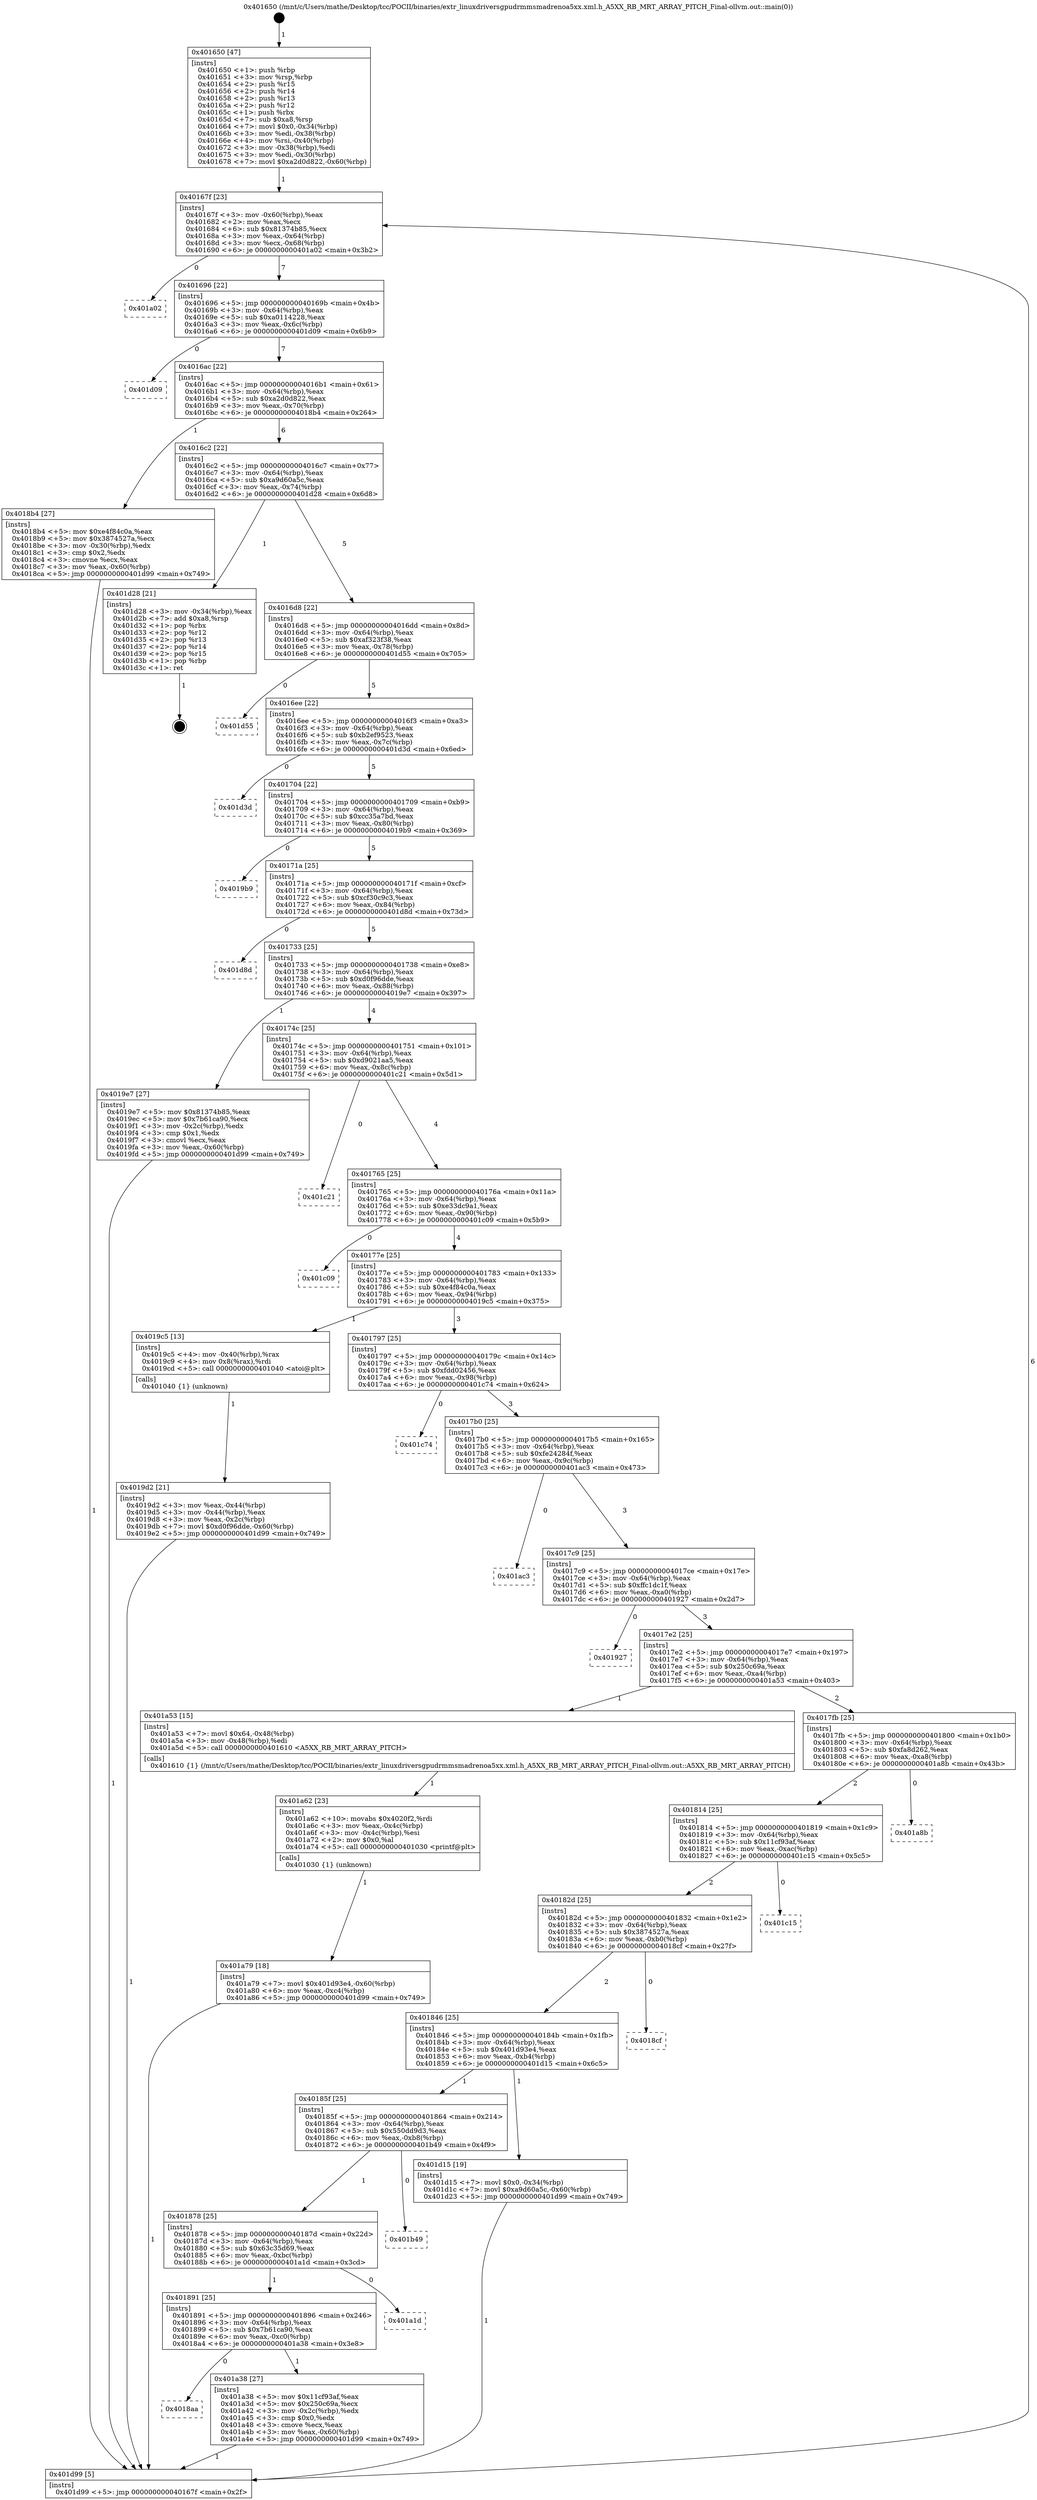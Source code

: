 digraph "0x401650" {
  label = "0x401650 (/mnt/c/Users/mathe/Desktop/tcc/POCII/binaries/extr_linuxdriversgpudrmmsmadrenoa5xx.xml.h_A5XX_RB_MRT_ARRAY_PITCH_Final-ollvm.out::main(0))"
  labelloc = "t"
  node[shape=record]

  Entry [label="",width=0.3,height=0.3,shape=circle,fillcolor=black,style=filled]
  "0x40167f" [label="{
     0x40167f [23]\l
     | [instrs]\l
     &nbsp;&nbsp;0x40167f \<+3\>: mov -0x60(%rbp),%eax\l
     &nbsp;&nbsp;0x401682 \<+2\>: mov %eax,%ecx\l
     &nbsp;&nbsp;0x401684 \<+6\>: sub $0x81374b85,%ecx\l
     &nbsp;&nbsp;0x40168a \<+3\>: mov %eax,-0x64(%rbp)\l
     &nbsp;&nbsp;0x40168d \<+3\>: mov %ecx,-0x68(%rbp)\l
     &nbsp;&nbsp;0x401690 \<+6\>: je 0000000000401a02 \<main+0x3b2\>\l
  }"]
  "0x401a02" [label="{
     0x401a02\l
  }", style=dashed]
  "0x401696" [label="{
     0x401696 [22]\l
     | [instrs]\l
     &nbsp;&nbsp;0x401696 \<+5\>: jmp 000000000040169b \<main+0x4b\>\l
     &nbsp;&nbsp;0x40169b \<+3\>: mov -0x64(%rbp),%eax\l
     &nbsp;&nbsp;0x40169e \<+5\>: sub $0xa0114228,%eax\l
     &nbsp;&nbsp;0x4016a3 \<+3\>: mov %eax,-0x6c(%rbp)\l
     &nbsp;&nbsp;0x4016a6 \<+6\>: je 0000000000401d09 \<main+0x6b9\>\l
  }"]
  Exit [label="",width=0.3,height=0.3,shape=circle,fillcolor=black,style=filled,peripheries=2]
  "0x401d09" [label="{
     0x401d09\l
  }", style=dashed]
  "0x4016ac" [label="{
     0x4016ac [22]\l
     | [instrs]\l
     &nbsp;&nbsp;0x4016ac \<+5\>: jmp 00000000004016b1 \<main+0x61\>\l
     &nbsp;&nbsp;0x4016b1 \<+3\>: mov -0x64(%rbp),%eax\l
     &nbsp;&nbsp;0x4016b4 \<+5\>: sub $0xa2d0d822,%eax\l
     &nbsp;&nbsp;0x4016b9 \<+3\>: mov %eax,-0x70(%rbp)\l
     &nbsp;&nbsp;0x4016bc \<+6\>: je 00000000004018b4 \<main+0x264\>\l
  }"]
  "0x401a79" [label="{
     0x401a79 [18]\l
     | [instrs]\l
     &nbsp;&nbsp;0x401a79 \<+7\>: movl $0x401d93e4,-0x60(%rbp)\l
     &nbsp;&nbsp;0x401a80 \<+6\>: mov %eax,-0xc4(%rbp)\l
     &nbsp;&nbsp;0x401a86 \<+5\>: jmp 0000000000401d99 \<main+0x749\>\l
  }"]
  "0x4018b4" [label="{
     0x4018b4 [27]\l
     | [instrs]\l
     &nbsp;&nbsp;0x4018b4 \<+5\>: mov $0xe4f84c0a,%eax\l
     &nbsp;&nbsp;0x4018b9 \<+5\>: mov $0x3874527a,%ecx\l
     &nbsp;&nbsp;0x4018be \<+3\>: mov -0x30(%rbp),%edx\l
     &nbsp;&nbsp;0x4018c1 \<+3\>: cmp $0x2,%edx\l
     &nbsp;&nbsp;0x4018c4 \<+3\>: cmovne %ecx,%eax\l
     &nbsp;&nbsp;0x4018c7 \<+3\>: mov %eax,-0x60(%rbp)\l
     &nbsp;&nbsp;0x4018ca \<+5\>: jmp 0000000000401d99 \<main+0x749\>\l
  }"]
  "0x4016c2" [label="{
     0x4016c2 [22]\l
     | [instrs]\l
     &nbsp;&nbsp;0x4016c2 \<+5\>: jmp 00000000004016c7 \<main+0x77\>\l
     &nbsp;&nbsp;0x4016c7 \<+3\>: mov -0x64(%rbp),%eax\l
     &nbsp;&nbsp;0x4016ca \<+5\>: sub $0xa9d60a5c,%eax\l
     &nbsp;&nbsp;0x4016cf \<+3\>: mov %eax,-0x74(%rbp)\l
     &nbsp;&nbsp;0x4016d2 \<+6\>: je 0000000000401d28 \<main+0x6d8\>\l
  }"]
  "0x401d99" [label="{
     0x401d99 [5]\l
     | [instrs]\l
     &nbsp;&nbsp;0x401d99 \<+5\>: jmp 000000000040167f \<main+0x2f\>\l
  }"]
  "0x401650" [label="{
     0x401650 [47]\l
     | [instrs]\l
     &nbsp;&nbsp;0x401650 \<+1\>: push %rbp\l
     &nbsp;&nbsp;0x401651 \<+3\>: mov %rsp,%rbp\l
     &nbsp;&nbsp;0x401654 \<+2\>: push %r15\l
     &nbsp;&nbsp;0x401656 \<+2\>: push %r14\l
     &nbsp;&nbsp;0x401658 \<+2\>: push %r13\l
     &nbsp;&nbsp;0x40165a \<+2\>: push %r12\l
     &nbsp;&nbsp;0x40165c \<+1\>: push %rbx\l
     &nbsp;&nbsp;0x40165d \<+7\>: sub $0xa8,%rsp\l
     &nbsp;&nbsp;0x401664 \<+7\>: movl $0x0,-0x34(%rbp)\l
     &nbsp;&nbsp;0x40166b \<+3\>: mov %edi,-0x38(%rbp)\l
     &nbsp;&nbsp;0x40166e \<+4\>: mov %rsi,-0x40(%rbp)\l
     &nbsp;&nbsp;0x401672 \<+3\>: mov -0x38(%rbp),%edi\l
     &nbsp;&nbsp;0x401675 \<+3\>: mov %edi,-0x30(%rbp)\l
     &nbsp;&nbsp;0x401678 \<+7\>: movl $0xa2d0d822,-0x60(%rbp)\l
  }"]
  "0x401a62" [label="{
     0x401a62 [23]\l
     | [instrs]\l
     &nbsp;&nbsp;0x401a62 \<+10\>: movabs $0x4020f2,%rdi\l
     &nbsp;&nbsp;0x401a6c \<+3\>: mov %eax,-0x4c(%rbp)\l
     &nbsp;&nbsp;0x401a6f \<+3\>: mov -0x4c(%rbp),%esi\l
     &nbsp;&nbsp;0x401a72 \<+2\>: mov $0x0,%al\l
     &nbsp;&nbsp;0x401a74 \<+5\>: call 0000000000401030 \<printf@plt\>\l
     | [calls]\l
     &nbsp;&nbsp;0x401030 \{1\} (unknown)\l
  }"]
  "0x401d28" [label="{
     0x401d28 [21]\l
     | [instrs]\l
     &nbsp;&nbsp;0x401d28 \<+3\>: mov -0x34(%rbp),%eax\l
     &nbsp;&nbsp;0x401d2b \<+7\>: add $0xa8,%rsp\l
     &nbsp;&nbsp;0x401d32 \<+1\>: pop %rbx\l
     &nbsp;&nbsp;0x401d33 \<+2\>: pop %r12\l
     &nbsp;&nbsp;0x401d35 \<+2\>: pop %r13\l
     &nbsp;&nbsp;0x401d37 \<+2\>: pop %r14\l
     &nbsp;&nbsp;0x401d39 \<+2\>: pop %r15\l
     &nbsp;&nbsp;0x401d3b \<+1\>: pop %rbp\l
     &nbsp;&nbsp;0x401d3c \<+1\>: ret\l
  }"]
  "0x4016d8" [label="{
     0x4016d8 [22]\l
     | [instrs]\l
     &nbsp;&nbsp;0x4016d8 \<+5\>: jmp 00000000004016dd \<main+0x8d\>\l
     &nbsp;&nbsp;0x4016dd \<+3\>: mov -0x64(%rbp),%eax\l
     &nbsp;&nbsp;0x4016e0 \<+5\>: sub $0xaf323f38,%eax\l
     &nbsp;&nbsp;0x4016e5 \<+3\>: mov %eax,-0x78(%rbp)\l
     &nbsp;&nbsp;0x4016e8 \<+6\>: je 0000000000401d55 \<main+0x705\>\l
  }"]
  "0x4018aa" [label="{
     0x4018aa\l
  }", style=dashed]
  "0x401d55" [label="{
     0x401d55\l
  }", style=dashed]
  "0x4016ee" [label="{
     0x4016ee [22]\l
     | [instrs]\l
     &nbsp;&nbsp;0x4016ee \<+5\>: jmp 00000000004016f3 \<main+0xa3\>\l
     &nbsp;&nbsp;0x4016f3 \<+3\>: mov -0x64(%rbp),%eax\l
     &nbsp;&nbsp;0x4016f6 \<+5\>: sub $0xb2ef9523,%eax\l
     &nbsp;&nbsp;0x4016fb \<+3\>: mov %eax,-0x7c(%rbp)\l
     &nbsp;&nbsp;0x4016fe \<+6\>: je 0000000000401d3d \<main+0x6ed\>\l
  }"]
  "0x401a38" [label="{
     0x401a38 [27]\l
     | [instrs]\l
     &nbsp;&nbsp;0x401a38 \<+5\>: mov $0x11cf93af,%eax\l
     &nbsp;&nbsp;0x401a3d \<+5\>: mov $0x250c69a,%ecx\l
     &nbsp;&nbsp;0x401a42 \<+3\>: mov -0x2c(%rbp),%edx\l
     &nbsp;&nbsp;0x401a45 \<+3\>: cmp $0x0,%edx\l
     &nbsp;&nbsp;0x401a48 \<+3\>: cmove %ecx,%eax\l
     &nbsp;&nbsp;0x401a4b \<+3\>: mov %eax,-0x60(%rbp)\l
     &nbsp;&nbsp;0x401a4e \<+5\>: jmp 0000000000401d99 \<main+0x749\>\l
  }"]
  "0x401d3d" [label="{
     0x401d3d\l
  }", style=dashed]
  "0x401704" [label="{
     0x401704 [22]\l
     | [instrs]\l
     &nbsp;&nbsp;0x401704 \<+5\>: jmp 0000000000401709 \<main+0xb9\>\l
     &nbsp;&nbsp;0x401709 \<+3\>: mov -0x64(%rbp),%eax\l
     &nbsp;&nbsp;0x40170c \<+5\>: sub $0xcc35a7bd,%eax\l
     &nbsp;&nbsp;0x401711 \<+3\>: mov %eax,-0x80(%rbp)\l
     &nbsp;&nbsp;0x401714 \<+6\>: je 00000000004019b9 \<main+0x369\>\l
  }"]
  "0x401891" [label="{
     0x401891 [25]\l
     | [instrs]\l
     &nbsp;&nbsp;0x401891 \<+5\>: jmp 0000000000401896 \<main+0x246\>\l
     &nbsp;&nbsp;0x401896 \<+3\>: mov -0x64(%rbp),%eax\l
     &nbsp;&nbsp;0x401899 \<+5\>: sub $0x7b61ca90,%eax\l
     &nbsp;&nbsp;0x40189e \<+6\>: mov %eax,-0xc0(%rbp)\l
     &nbsp;&nbsp;0x4018a4 \<+6\>: je 0000000000401a38 \<main+0x3e8\>\l
  }"]
  "0x4019b9" [label="{
     0x4019b9\l
  }", style=dashed]
  "0x40171a" [label="{
     0x40171a [25]\l
     | [instrs]\l
     &nbsp;&nbsp;0x40171a \<+5\>: jmp 000000000040171f \<main+0xcf\>\l
     &nbsp;&nbsp;0x40171f \<+3\>: mov -0x64(%rbp),%eax\l
     &nbsp;&nbsp;0x401722 \<+5\>: sub $0xcf30c9c3,%eax\l
     &nbsp;&nbsp;0x401727 \<+6\>: mov %eax,-0x84(%rbp)\l
     &nbsp;&nbsp;0x40172d \<+6\>: je 0000000000401d8d \<main+0x73d\>\l
  }"]
  "0x401a1d" [label="{
     0x401a1d\l
  }", style=dashed]
  "0x401d8d" [label="{
     0x401d8d\l
  }", style=dashed]
  "0x401733" [label="{
     0x401733 [25]\l
     | [instrs]\l
     &nbsp;&nbsp;0x401733 \<+5\>: jmp 0000000000401738 \<main+0xe8\>\l
     &nbsp;&nbsp;0x401738 \<+3\>: mov -0x64(%rbp),%eax\l
     &nbsp;&nbsp;0x40173b \<+5\>: sub $0xd0f96dde,%eax\l
     &nbsp;&nbsp;0x401740 \<+6\>: mov %eax,-0x88(%rbp)\l
     &nbsp;&nbsp;0x401746 \<+6\>: je 00000000004019e7 \<main+0x397\>\l
  }"]
  "0x401878" [label="{
     0x401878 [25]\l
     | [instrs]\l
     &nbsp;&nbsp;0x401878 \<+5\>: jmp 000000000040187d \<main+0x22d\>\l
     &nbsp;&nbsp;0x40187d \<+3\>: mov -0x64(%rbp),%eax\l
     &nbsp;&nbsp;0x401880 \<+5\>: sub $0x63c35d69,%eax\l
     &nbsp;&nbsp;0x401885 \<+6\>: mov %eax,-0xbc(%rbp)\l
     &nbsp;&nbsp;0x40188b \<+6\>: je 0000000000401a1d \<main+0x3cd\>\l
  }"]
  "0x4019e7" [label="{
     0x4019e7 [27]\l
     | [instrs]\l
     &nbsp;&nbsp;0x4019e7 \<+5\>: mov $0x81374b85,%eax\l
     &nbsp;&nbsp;0x4019ec \<+5\>: mov $0x7b61ca90,%ecx\l
     &nbsp;&nbsp;0x4019f1 \<+3\>: mov -0x2c(%rbp),%edx\l
     &nbsp;&nbsp;0x4019f4 \<+3\>: cmp $0x1,%edx\l
     &nbsp;&nbsp;0x4019f7 \<+3\>: cmovl %ecx,%eax\l
     &nbsp;&nbsp;0x4019fa \<+3\>: mov %eax,-0x60(%rbp)\l
     &nbsp;&nbsp;0x4019fd \<+5\>: jmp 0000000000401d99 \<main+0x749\>\l
  }"]
  "0x40174c" [label="{
     0x40174c [25]\l
     | [instrs]\l
     &nbsp;&nbsp;0x40174c \<+5\>: jmp 0000000000401751 \<main+0x101\>\l
     &nbsp;&nbsp;0x401751 \<+3\>: mov -0x64(%rbp),%eax\l
     &nbsp;&nbsp;0x401754 \<+5\>: sub $0xd9021aa5,%eax\l
     &nbsp;&nbsp;0x401759 \<+6\>: mov %eax,-0x8c(%rbp)\l
     &nbsp;&nbsp;0x40175f \<+6\>: je 0000000000401c21 \<main+0x5d1\>\l
  }"]
  "0x401b49" [label="{
     0x401b49\l
  }", style=dashed]
  "0x401c21" [label="{
     0x401c21\l
  }", style=dashed]
  "0x401765" [label="{
     0x401765 [25]\l
     | [instrs]\l
     &nbsp;&nbsp;0x401765 \<+5\>: jmp 000000000040176a \<main+0x11a\>\l
     &nbsp;&nbsp;0x40176a \<+3\>: mov -0x64(%rbp),%eax\l
     &nbsp;&nbsp;0x40176d \<+5\>: sub $0xe33dc9a1,%eax\l
     &nbsp;&nbsp;0x401772 \<+6\>: mov %eax,-0x90(%rbp)\l
     &nbsp;&nbsp;0x401778 \<+6\>: je 0000000000401c09 \<main+0x5b9\>\l
  }"]
  "0x40185f" [label="{
     0x40185f [25]\l
     | [instrs]\l
     &nbsp;&nbsp;0x40185f \<+5\>: jmp 0000000000401864 \<main+0x214\>\l
     &nbsp;&nbsp;0x401864 \<+3\>: mov -0x64(%rbp),%eax\l
     &nbsp;&nbsp;0x401867 \<+5\>: sub $0x550dd9d3,%eax\l
     &nbsp;&nbsp;0x40186c \<+6\>: mov %eax,-0xb8(%rbp)\l
     &nbsp;&nbsp;0x401872 \<+6\>: je 0000000000401b49 \<main+0x4f9\>\l
  }"]
  "0x401c09" [label="{
     0x401c09\l
  }", style=dashed]
  "0x40177e" [label="{
     0x40177e [25]\l
     | [instrs]\l
     &nbsp;&nbsp;0x40177e \<+5\>: jmp 0000000000401783 \<main+0x133\>\l
     &nbsp;&nbsp;0x401783 \<+3\>: mov -0x64(%rbp),%eax\l
     &nbsp;&nbsp;0x401786 \<+5\>: sub $0xe4f84c0a,%eax\l
     &nbsp;&nbsp;0x40178b \<+6\>: mov %eax,-0x94(%rbp)\l
     &nbsp;&nbsp;0x401791 \<+6\>: je 00000000004019c5 \<main+0x375\>\l
  }"]
  "0x401d15" [label="{
     0x401d15 [19]\l
     | [instrs]\l
     &nbsp;&nbsp;0x401d15 \<+7\>: movl $0x0,-0x34(%rbp)\l
     &nbsp;&nbsp;0x401d1c \<+7\>: movl $0xa9d60a5c,-0x60(%rbp)\l
     &nbsp;&nbsp;0x401d23 \<+5\>: jmp 0000000000401d99 \<main+0x749\>\l
  }"]
  "0x4019c5" [label="{
     0x4019c5 [13]\l
     | [instrs]\l
     &nbsp;&nbsp;0x4019c5 \<+4\>: mov -0x40(%rbp),%rax\l
     &nbsp;&nbsp;0x4019c9 \<+4\>: mov 0x8(%rax),%rdi\l
     &nbsp;&nbsp;0x4019cd \<+5\>: call 0000000000401040 \<atoi@plt\>\l
     | [calls]\l
     &nbsp;&nbsp;0x401040 \{1\} (unknown)\l
  }"]
  "0x401797" [label="{
     0x401797 [25]\l
     | [instrs]\l
     &nbsp;&nbsp;0x401797 \<+5\>: jmp 000000000040179c \<main+0x14c\>\l
     &nbsp;&nbsp;0x40179c \<+3\>: mov -0x64(%rbp),%eax\l
     &nbsp;&nbsp;0x40179f \<+5\>: sub $0xfdd02456,%eax\l
     &nbsp;&nbsp;0x4017a4 \<+6\>: mov %eax,-0x98(%rbp)\l
     &nbsp;&nbsp;0x4017aa \<+6\>: je 0000000000401c74 \<main+0x624\>\l
  }"]
  "0x4019d2" [label="{
     0x4019d2 [21]\l
     | [instrs]\l
     &nbsp;&nbsp;0x4019d2 \<+3\>: mov %eax,-0x44(%rbp)\l
     &nbsp;&nbsp;0x4019d5 \<+3\>: mov -0x44(%rbp),%eax\l
     &nbsp;&nbsp;0x4019d8 \<+3\>: mov %eax,-0x2c(%rbp)\l
     &nbsp;&nbsp;0x4019db \<+7\>: movl $0xd0f96dde,-0x60(%rbp)\l
     &nbsp;&nbsp;0x4019e2 \<+5\>: jmp 0000000000401d99 \<main+0x749\>\l
  }"]
  "0x401846" [label="{
     0x401846 [25]\l
     | [instrs]\l
     &nbsp;&nbsp;0x401846 \<+5\>: jmp 000000000040184b \<main+0x1fb\>\l
     &nbsp;&nbsp;0x40184b \<+3\>: mov -0x64(%rbp),%eax\l
     &nbsp;&nbsp;0x40184e \<+5\>: sub $0x401d93e4,%eax\l
     &nbsp;&nbsp;0x401853 \<+6\>: mov %eax,-0xb4(%rbp)\l
     &nbsp;&nbsp;0x401859 \<+6\>: je 0000000000401d15 \<main+0x6c5\>\l
  }"]
  "0x401c74" [label="{
     0x401c74\l
  }", style=dashed]
  "0x4017b0" [label="{
     0x4017b0 [25]\l
     | [instrs]\l
     &nbsp;&nbsp;0x4017b0 \<+5\>: jmp 00000000004017b5 \<main+0x165\>\l
     &nbsp;&nbsp;0x4017b5 \<+3\>: mov -0x64(%rbp),%eax\l
     &nbsp;&nbsp;0x4017b8 \<+5\>: sub $0xfe24284f,%eax\l
     &nbsp;&nbsp;0x4017bd \<+6\>: mov %eax,-0x9c(%rbp)\l
     &nbsp;&nbsp;0x4017c3 \<+6\>: je 0000000000401ac3 \<main+0x473\>\l
  }"]
  "0x4018cf" [label="{
     0x4018cf\l
  }", style=dashed]
  "0x401ac3" [label="{
     0x401ac3\l
  }", style=dashed]
  "0x4017c9" [label="{
     0x4017c9 [25]\l
     | [instrs]\l
     &nbsp;&nbsp;0x4017c9 \<+5\>: jmp 00000000004017ce \<main+0x17e\>\l
     &nbsp;&nbsp;0x4017ce \<+3\>: mov -0x64(%rbp),%eax\l
     &nbsp;&nbsp;0x4017d1 \<+5\>: sub $0xffc1dc1f,%eax\l
     &nbsp;&nbsp;0x4017d6 \<+6\>: mov %eax,-0xa0(%rbp)\l
     &nbsp;&nbsp;0x4017dc \<+6\>: je 0000000000401927 \<main+0x2d7\>\l
  }"]
  "0x40182d" [label="{
     0x40182d [25]\l
     | [instrs]\l
     &nbsp;&nbsp;0x40182d \<+5\>: jmp 0000000000401832 \<main+0x1e2\>\l
     &nbsp;&nbsp;0x401832 \<+3\>: mov -0x64(%rbp),%eax\l
     &nbsp;&nbsp;0x401835 \<+5\>: sub $0x3874527a,%eax\l
     &nbsp;&nbsp;0x40183a \<+6\>: mov %eax,-0xb0(%rbp)\l
     &nbsp;&nbsp;0x401840 \<+6\>: je 00000000004018cf \<main+0x27f\>\l
  }"]
  "0x401927" [label="{
     0x401927\l
  }", style=dashed]
  "0x4017e2" [label="{
     0x4017e2 [25]\l
     | [instrs]\l
     &nbsp;&nbsp;0x4017e2 \<+5\>: jmp 00000000004017e7 \<main+0x197\>\l
     &nbsp;&nbsp;0x4017e7 \<+3\>: mov -0x64(%rbp),%eax\l
     &nbsp;&nbsp;0x4017ea \<+5\>: sub $0x250c69a,%eax\l
     &nbsp;&nbsp;0x4017ef \<+6\>: mov %eax,-0xa4(%rbp)\l
     &nbsp;&nbsp;0x4017f5 \<+6\>: je 0000000000401a53 \<main+0x403\>\l
  }"]
  "0x401c15" [label="{
     0x401c15\l
  }", style=dashed]
  "0x401a53" [label="{
     0x401a53 [15]\l
     | [instrs]\l
     &nbsp;&nbsp;0x401a53 \<+7\>: movl $0x64,-0x48(%rbp)\l
     &nbsp;&nbsp;0x401a5a \<+3\>: mov -0x48(%rbp),%edi\l
     &nbsp;&nbsp;0x401a5d \<+5\>: call 0000000000401610 \<A5XX_RB_MRT_ARRAY_PITCH\>\l
     | [calls]\l
     &nbsp;&nbsp;0x401610 \{1\} (/mnt/c/Users/mathe/Desktop/tcc/POCII/binaries/extr_linuxdriversgpudrmmsmadrenoa5xx.xml.h_A5XX_RB_MRT_ARRAY_PITCH_Final-ollvm.out::A5XX_RB_MRT_ARRAY_PITCH)\l
  }"]
  "0x4017fb" [label="{
     0x4017fb [25]\l
     | [instrs]\l
     &nbsp;&nbsp;0x4017fb \<+5\>: jmp 0000000000401800 \<main+0x1b0\>\l
     &nbsp;&nbsp;0x401800 \<+3\>: mov -0x64(%rbp),%eax\l
     &nbsp;&nbsp;0x401803 \<+5\>: sub $0xfa8d262,%eax\l
     &nbsp;&nbsp;0x401808 \<+6\>: mov %eax,-0xa8(%rbp)\l
     &nbsp;&nbsp;0x40180e \<+6\>: je 0000000000401a8b \<main+0x43b\>\l
  }"]
  "0x401814" [label="{
     0x401814 [25]\l
     | [instrs]\l
     &nbsp;&nbsp;0x401814 \<+5\>: jmp 0000000000401819 \<main+0x1c9\>\l
     &nbsp;&nbsp;0x401819 \<+3\>: mov -0x64(%rbp),%eax\l
     &nbsp;&nbsp;0x40181c \<+5\>: sub $0x11cf93af,%eax\l
     &nbsp;&nbsp;0x401821 \<+6\>: mov %eax,-0xac(%rbp)\l
     &nbsp;&nbsp;0x401827 \<+6\>: je 0000000000401c15 \<main+0x5c5\>\l
  }"]
  "0x401a8b" [label="{
     0x401a8b\l
  }", style=dashed]
  Entry -> "0x401650" [label=" 1"]
  "0x40167f" -> "0x401a02" [label=" 0"]
  "0x40167f" -> "0x401696" [label=" 7"]
  "0x401d28" -> Exit [label=" 1"]
  "0x401696" -> "0x401d09" [label=" 0"]
  "0x401696" -> "0x4016ac" [label=" 7"]
  "0x401d15" -> "0x401d99" [label=" 1"]
  "0x4016ac" -> "0x4018b4" [label=" 1"]
  "0x4016ac" -> "0x4016c2" [label=" 6"]
  "0x4018b4" -> "0x401d99" [label=" 1"]
  "0x401650" -> "0x40167f" [label=" 1"]
  "0x401d99" -> "0x40167f" [label=" 6"]
  "0x401a79" -> "0x401d99" [label=" 1"]
  "0x4016c2" -> "0x401d28" [label=" 1"]
  "0x4016c2" -> "0x4016d8" [label=" 5"]
  "0x401a62" -> "0x401a79" [label=" 1"]
  "0x4016d8" -> "0x401d55" [label=" 0"]
  "0x4016d8" -> "0x4016ee" [label=" 5"]
  "0x401a53" -> "0x401a62" [label=" 1"]
  "0x4016ee" -> "0x401d3d" [label=" 0"]
  "0x4016ee" -> "0x401704" [label=" 5"]
  "0x401a38" -> "0x401d99" [label=" 1"]
  "0x401704" -> "0x4019b9" [label=" 0"]
  "0x401704" -> "0x40171a" [label=" 5"]
  "0x401891" -> "0x401a38" [label=" 1"]
  "0x40171a" -> "0x401d8d" [label=" 0"]
  "0x40171a" -> "0x401733" [label=" 5"]
  "0x401891" -> "0x4018aa" [label=" 0"]
  "0x401733" -> "0x4019e7" [label=" 1"]
  "0x401733" -> "0x40174c" [label=" 4"]
  "0x401878" -> "0x401a1d" [label=" 0"]
  "0x40174c" -> "0x401c21" [label=" 0"]
  "0x40174c" -> "0x401765" [label=" 4"]
  "0x401878" -> "0x401891" [label=" 1"]
  "0x401765" -> "0x401c09" [label=" 0"]
  "0x401765" -> "0x40177e" [label=" 4"]
  "0x40185f" -> "0x401b49" [label=" 0"]
  "0x40177e" -> "0x4019c5" [label=" 1"]
  "0x40177e" -> "0x401797" [label=" 3"]
  "0x4019c5" -> "0x4019d2" [label=" 1"]
  "0x4019d2" -> "0x401d99" [label=" 1"]
  "0x4019e7" -> "0x401d99" [label=" 1"]
  "0x40185f" -> "0x401878" [label=" 1"]
  "0x401797" -> "0x401c74" [label=" 0"]
  "0x401797" -> "0x4017b0" [label=" 3"]
  "0x401846" -> "0x401d15" [label=" 1"]
  "0x4017b0" -> "0x401ac3" [label=" 0"]
  "0x4017b0" -> "0x4017c9" [label=" 3"]
  "0x401846" -> "0x40185f" [label=" 1"]
  "0x4017c9" -> "0x401927" [label=" 0"]
  "0x4017c9" -> "0x4017e2" [label=" 3"]
  "0x40182d" -> "0x4018cf" [label=" 0"]
  "0x4017e2" -> "0x401a53" [label=" 1"]
  "0x4017e2" -> "0x4017fb" [label=" 2"]
  "0x40182d" -> "0x401846" [label=" 2"]
  "0x4017fb" -> "0x401a8b" [label=" 0"]
  "0x4017fb" -> "0x401814" [label=" 2"]
  "0x401814" -> "0x40182d" [label=" 2"]
  "0x401814" -> "0x401c15" [label=" 0"]
}
